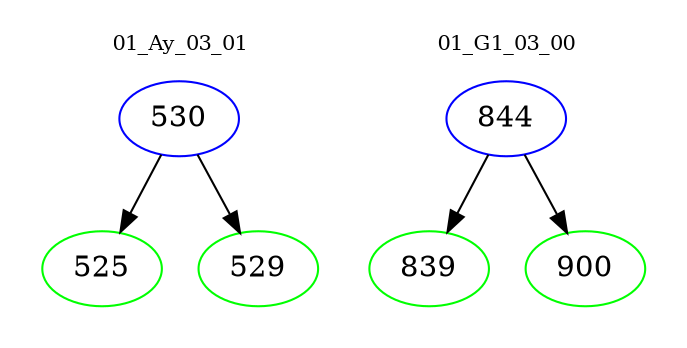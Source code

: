 digraph{
subgraph cluster_0 {
color = white
label = "01_Ay_03_01";
fontsize=10;
T0_530 [label="530", color="blue"]
T0_530 -> T0_525 [color="black"]
T0_525 [label="525", color="green"]
T0_530 -> T0_529 [color="black"]
T0_529 [label="529", color="green"]
}
subgraph cluster_1 {
color = white
label = "01_G1_03_00";
fontsize=10;
T1_844 [label="844", color="blue"]
T1_844 -> T1_839 [color="black"]
T1_839 [label="839", color="green"]
T1_844 -> T1_900 [color="black"]
T1_900 [label="900", color="green"]
}
}

